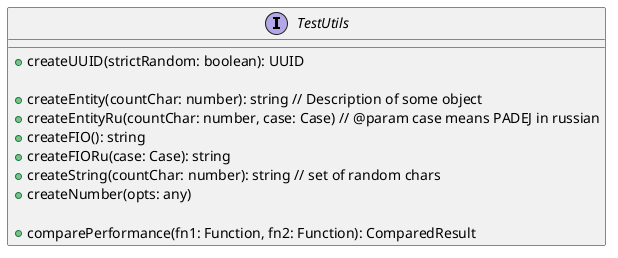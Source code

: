 @startuml
interface TestUtils {
    +createUUID(strictRandom: boolean): UUID

    +createEntity(countChar: number): string // Description of some object
    +createEntityRu(countChar: number, case: Case) // @param case means PADEJ in russian
    +createFIO(): string
    +createFIORu(case: Case): string


    +createString(countChar: number): string // set of random chars
    +createNumber(opts: any)

    +comparePerformance(fn1: Function, fn2: Function): ComparedResult
}
@enduml
